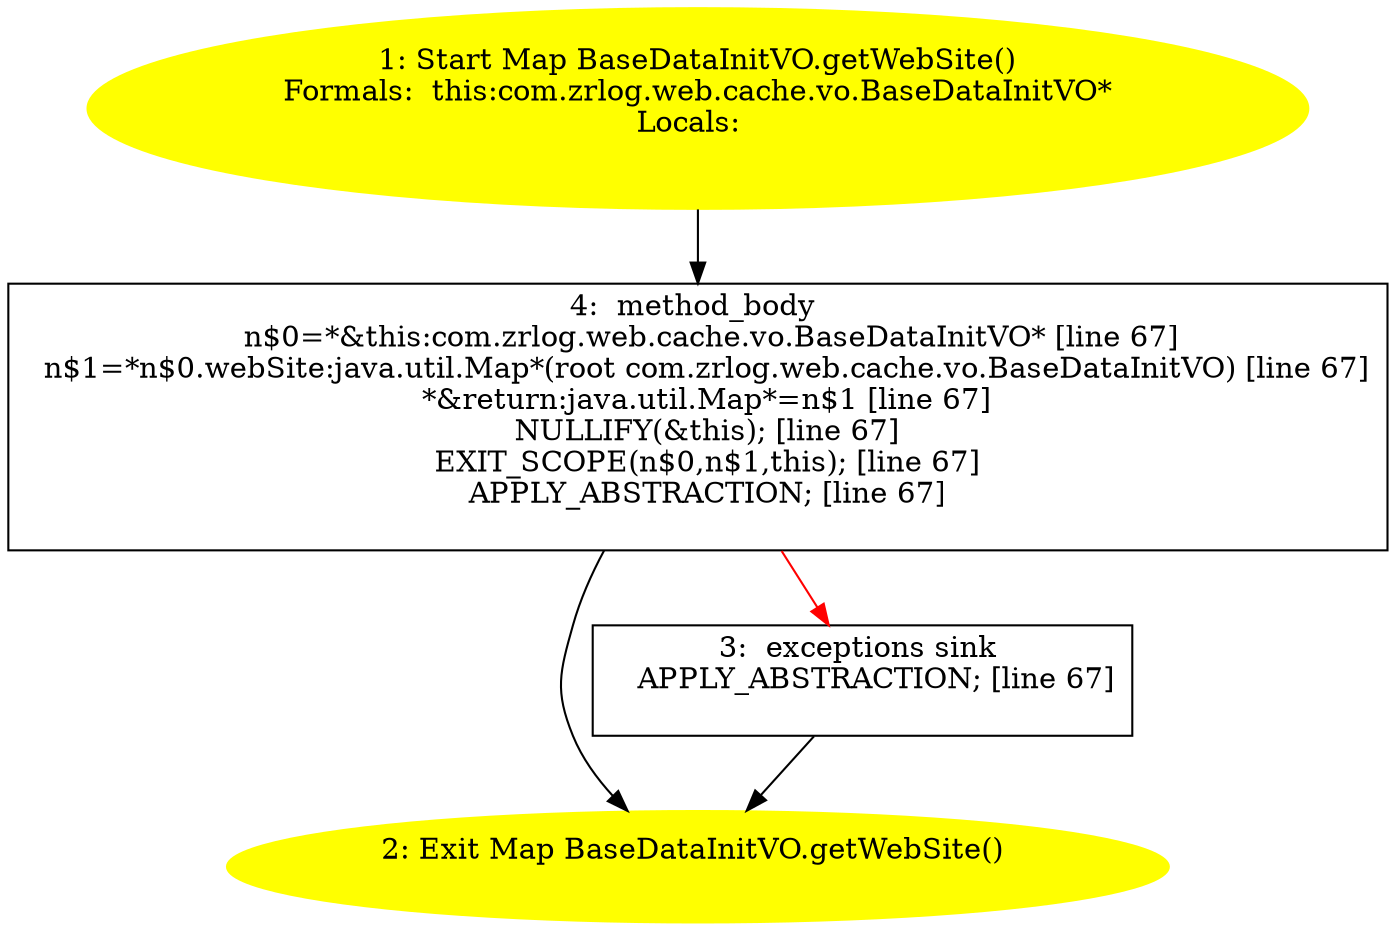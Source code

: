 /* @generated */
digraph cfg {
"com.zrlog.web.cache.vo.BaseDataInitVO.getWebSite():java.util.Map.3704a6db3d76ae18359553719f2ce25c_1" [label="1: Start Map BaseDataInitVO.getWebSite()\nFormals:  this:com.zrlog.web.cache.vo.BaseDataInitVO*\nLocals:  \n  " color=yellow style=filled]
	

	 "com.zrlog.web.cache.vo.BaseDataInitVO.getWebSite():java.util.Map.3704a6db3d76ae18359553719f2ce25c_1" -> "com.zrlog.web.cache.vo.BaseDataInitVO.getWebSite():java.util.Map.3704a6db3d76ae18359553719f2ce25c_4" ;
"com.zrlog.web.cache.vo.BaseDataInitVO.getWebSite():java.util.Map.3704a6db3d76ae18359553719f2ce25c_2" [label="2: Exit Map BaseDataInitVO.getWebSite() \n  " color=yellow style=filled]
	

"com.zrlog.web.cache.vo.BaseDataInitVO.getWebSite():java.util.Map.3704a6db3d76ae18359553719f2ce25c_3" [label="3:  exceptions sink \n   APPLY_ABSTRACTION; [line 67]\n " shape="box"]
	

	 "com.zrlog.web.cache.vo.BaseDataInitVO.getWebSite():java.util.Map.3704a6db3d76ae18359553719f2ce25c_3" -> "com.zrlog.web.cache.vo.BaseDataInitVO.getWebSite():java.util.Map.3704a6db3d76ae18359553719f2ce25c_2" ;
"com.zrlog.web.cache.vo.BaseDataInitVO.getWebSite():java.util.Map.3704a6db3d76ae18359553719f2ce25c_4" [label="4:  method_body \n   n$0=*&this:com.zrlog.web.cache.vo.BaseDataInitVO* [line 67]\n  n$1=*n$0.webSite:java.util.Map*(root com.zrlog.web.cache.vo.BaseDataInitVO) [line 67]\n  *&return:java.util.Map*=n$1 [line 67]\n  NULLIFY(&this); [line 67]\n  EXIT_SCOPE(n$0,n$1,this); [line 67]\n  APPLY_ABSTRACTION; [line 67]\n " shape="box"]
	

	 "com.zrlog.web.cache.vo.BaseDataInitVO.getWebSite():java.util.Map.3704a6db3d76ae18359553719f2ce25c_4" -> "com.zrlog.web.cache.vo.BaseDataInitVO.getWebSite():java.util.Map.3704a6db3d76ae18359553719f2ce25c_2" ;
	 "com.zrlog.web.cache.vo.BaseDataInitVO.getWebSite():java.util.Map.3704a6db3d76ae18359553719f2ce25c_4" -> "com.zrlog.web.cache.vo.BaseDataInitVO.getWebSite():java.util.Map.3704a6db3d76ae18359553719f2ce25c_3" [color="red" ];
}
